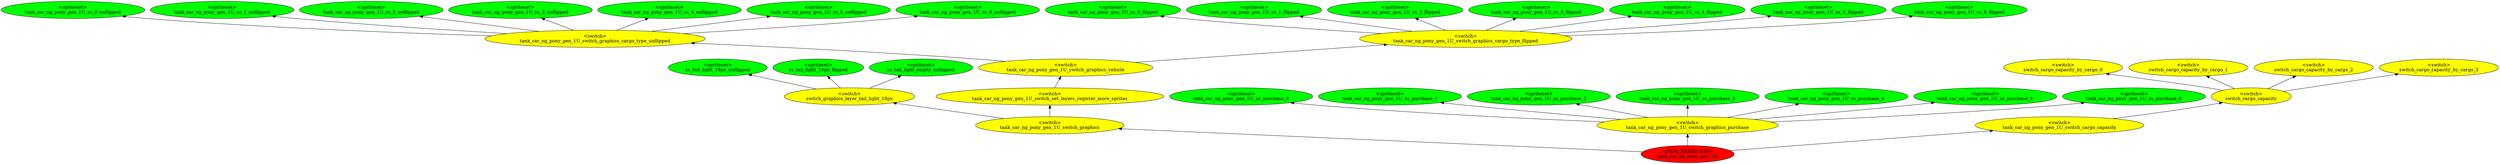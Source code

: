 digraph {
rankdir="BT"
ss_tail_light_16px_unflipped [fillcolor=green style="filled" label="<spriteset>\nss_tail_light_16px_unflipped"]
ss_tail_light_16px_flipped [fillcolor=green style="filled" label="<spriteset>\nss_tail_light_16px_flipped"]
ss_tail_light_empty_unflipped [fillcolor=green style="filled" label="<spriteset>\nss_tail_light_empty_unflipped"]
switch_graphics_layer_tail_light_16px [fillcolor=yellow style="filled" label="<switch>\nswitch_graphics_layer_tail_light_16px"]
switch_cargo_capacity_by_cargo_0 [fillcolor=yellow style="filled" label="<switch>\nswitch_cargo_capacity_by_cargo_0"]
switch_cargo_capacity_by_cargo_1 [fillcolor=yellow style="filled" label="<switch>\nswitch_cargo_capacity_by_cargo_1"]
switch_cargo_capacity_by_cargo_2 [fillcolor=yellow style="filled" label="<switch>\nswitch_cargo_capacity_by_cargo_2"]
switch_cargo_capacity_by_cargo_3 [fillcolor=yellow style="filled" label="<switch>\nswitch_cargo_capacity_by_cargo_3"]
switch_cargo_capacity [fillcolor=yellow style="filled" label="<switch>\nswitch_cargo_capacity"]
tank_car_ng_pony_gen_1U_ss_0_unflipped [fillcolor=green style="filled" label="<spriteset>\ntank_car_ng_pony_gen_1U_ss_0_unflipped"]
tank_car_ng_pony_gen_1U_ss_1_unflipped [fillcolor=green style="filled" label="<spriteset>\ntank_car_ng_pony_gen_1U_ss_1_unflipped"]
tank_car_ng_pony_gen_1U_ss_2_unflipped [fillcolor=green style="filled" label="<spriteset>\ntank_car_ng_pony_gen_1U_ss_2_unflipped"]
tank_car_ng_pony_gen_1U_ss_3_unflipped [fillcolor=green style="filled" label="<spriteset>\ntank_car_ng_pony_gen_1U_ss_3_unflipped"]
tank_car_ng_pony_gen_1U_ss_4_unflipped [fillcolor=green style="filled" label="<spriteset>\ntank_car_ng_pony_gen_1U_ss_4_unflipped"]
tank_car_ng_pony_gen_1U_ss_5_unflipped [fillcolor=green style="filled" label="<spriteset>\ntank_car_ng_pony_gen_1U_ss_5_unflipped"]
tank_car_ng_pony_gen_1U_ss_6_unflipped [fillcolor=green style="filled" label="<spriteset>\ntank_car_ng_pony_gen_1U_ss_6_unflipped"]
tank_car_ng_pony_gen_1U_switch_graphics_cargo_type_unflipped [fillcolor=yellow style="filled" label="<switch>\ntank_car_ng_pony_gen_1U_switch_graphics_cargo_type_unflipped"]
tank_car_ng_pony_gen_1U_ss_0_flipped [fillcolor=green style="filled" label="<spriteset>\ntank_car_ng_pony_gen_1U_ss_0_flipped"]
tank_car_ng_pony_gen_1U_ss_1_flipped [fillcolor=green style="filled" label="<spriteset>\ntank_car_ng_pony_gen_1U_ss_1_flipped"]
tank_car_ng_pony_gen_1U_ss_2_flipped [fillcolor=green style="filled" label="<spriteset>\ntank_car_ng_pony_gen_1U_ss_2_flipped"]
tank_car_ng_pony_gen_1U_ss_3_flipped [fillcolor=green style="filled" label="<spriteset>\ntank_car_ng_pony_gen_1U_ss_3_flipped"]
tank_car_ng_pony_gen_1U_ss_4_flipped [fillcolor=green style="filled" label="<spriteset>\ntank_car_ng_pony_gen_1U_ss_4_flipped"]
tank_car_ng_pony_gen_1U_ss_5_flipped [fillcolor=green style="filled" label="<spriteset>\ntank_car_ng_pony_gen_1U_ss_5_flipped"]
tank_car_ng_pony_gen_1U_ss_6_flipped [fillcolor=green style="filled" label="<spriteset>\ntank_car_ng_pony_gen_1U_ss_6_flipped"]
tank_car_ng_pony_gen_1U_switch_graphics_cargo_type_flipped [fillcolor=yellow style="filled" label="<switch>\ntank_car_ng_pony_gen_1U_switch_graphics_cargo_type_flipped"]
tank_car_ng_pony_gen_1U_switch_graphics_vehicle [fillcolor=yellow style="filled" label="<switch>\ntank_car_ng_pony_gen_1U_switch_graphics_vehicle"]
tank_car_ng_pony_gen_1U_ss_purchase_0 [fillcolor=green style="filled" label="<spriteset>\ntank_car_ng_pony_gen_1U_ss_purchase_0"]
tank_car_ng_pony_gen_1U_ss_purchase_1 [fillcolor=green style="filled" label="<spriteset>\ntank_car_ng_pony_gen_1U_ss_purchase_1"]
tank_car_ng_pony_gen_1U_ss_purchase_2 [fillcolor=green style="filled" label="<spriteset>\ntank_car_ng_pony_gen_1U_ss_purchase_2"]
tank_car_ng_pony_gen_1U_ss_purchase_3 [fillcolor=green style="filled" label="<spriteset>\ntank_car_ng_pony_gen_1U_ss_purchase_3"]
tank_car_ng_pony_gen_1U_ss_purchase_4 [fillcolor=green style="filled" label="<spriteset>\ntank_car_ng_pony_gen_1U_ss_purchase_4"]
tank_car_ng_pony_gen_1U_ss_purchase_5 [fillcolor=green style="filled" label="<spriteset>\ntank_car_ng_pony_gen_1U_ss_purchase_5"]
tank_car_ng_pony_gen_1U_ss_purchase_6 [fillcolor=green style="filled" label="<spriteset>\ntank_car_ng_pony_gen_1U_ss_purchase_6"]
tank_car_ng_pony_gen_1U_switch_set_layers_register_more_sprites [fillcolor=yellow style="filled" label="<switch>\ntank_car_ng_pony_gen_1U_switch_set_layers_register_more_sprites"]
tank_car_ng_pony_gen_1U_switch_graphics [fillcolor=yellow style="filled" label="<switch>\ntank_car_ng_pony_gen_1U_switch_graphics"]
tank_car_ng_pony_gen_1U_switch_graphics_purchase [fillcolor=yellow style="filled" label="<switch>\ntank_car_ng_pony_gen_1U_switch_graphics_purchase"]
tank_car_ng_pony_gen_1U_switch_cargo_capacity [fillcolor=yellow style="filled" label="<switch>\ntank_car_ng_pony_gen_1U_switch_cargo_capacity"]
tank_car_ng_pony_gen_1U [fillcolor=red style="filled" label="<FEAT_TRAINS 650>\ntank_car_ng_pony_gen_1U"]
tank_car_ng_pony_gen_1U_switch_graphics_cargo_type_flipped->tank_car_ng_pony_gen_1U_ss_0_flipped
tank_car_ng_pony_gen_1U_switch_graphics_cargo_type_flipped->tank_car_ng_pony_gen_1U_ss_6_flipped
tank_car_ng_pony_gen_1U_switch_graphics_cargo_type_unflipped->tank_car_ng_pony_gen_1U_ss_2_unflipped
tank_car_ng_pony_gen_1U_switch_graphics_cargo_type_unflipped->tank_car_ng_pony_gen_1U_ss_0_unflipped
tank_car_ng_pony_gen_1U_switch_graphics_cargo_type_unflipped->tank_car_ng_pony_gen_1U_ss_5_unflipped
tank_car_ng_pony_gen_1U_switch_graphics_cargo_type_unflipped->tank_car_ng_pony_gen_1U_ss_4_unflipped
tank_car_ng_pony_gen_1U_switch_set_layers_register_more_sprites->tank_car_ng_pony_gen_1U_switch_graphics_vehicle
tank_car_ng_pony_gen_1U_switch_graphics_purchase->tank_car_ng_pony_gen_1U_ss_purchase_3
tank_car_ng_pony_gen_1U_switch_graphics_vehicle->tank_car_ng_pony_gen_1U_switch_graphics_cargo_type_flipped
tank_car_ng_pony_gen_1U_switch_graphics_purchase->tank_car_ng_pony_gen_1U_ss_purchase_4
switch_graphics_layer_tail_light_16px->ss_tail_light_16px_flipped
tank_car_ng_pony_gen_1U_switch_graphics->switch_graphics_layer_tail_light_16px
tank_car_ng_pony_gen_1U_switch_graphics_cargo_type_flipped->tank_car_ng_pony_gen_1U_ss_5_flipped
switch_cargo_capacity->switch_cargo_capacity_by_cargo_1
tank_car_ng_pony_gen_1U->tank_car_ng_pony_gen_1U_switch_graphics_purchase
tank_car_ng_pony_gen_1U_switch_cargo_capacity->switch_cargo_capacity
switch_graphics_layer_tail_light_16px->ss_tail_light_empty_unflipped
tank_car_ng_pony_gen_1U_switch_graphics_purchase->tank_car_ng_pony_gen_1U_ss_purchase_6
switch_cargo_capacity->switch_cargo_capacity_by_cargo_3
switch_cargo_capacity->switch_cargo_capacity_by_cargo_0
tank_car_ng_pony_gen_1U_switch_graphics_cargo_type_unflipped->tank_car_ng_pony_gen_1U_ss_1_unflipped
tank_car_ng_pony_gen_1U_switch_graphics_cargo_type_flipped->tank_car_ng_pony_gen_1U_ss_4_flipped
tank_car_ng_pony_gen_1U_switch_graphics_cargo_type_flipped->tank_car_ng_pony_gen_1U_ss_1_flipped
tank_car_ng_pony_gen_1U_switch_graphics_cargo_type_unflipped->tank_car_ng_pony_gen_1U_ss_6_unflipped
switch_graphics_layer_tail_light_16px->ss_tail_light_16px_unflipped
tank_car_ng_pony_gen_1U_switch_graphics_cargo_type_flipped->tank_car_ng_pony_gen_1U_ss_2_flipped
tank_car_ng_pony_gen_1U_switch_graphics_cargo_type_unflipped->tank_car_ng_pony_gen_1U_ss_3_unflipped
tank_car_ng_pony_gen_1U_switch_graphics->tank_car_ng_pony_gen_1U_switch_set_layers_register_more_sprites
tank_car_ng_pony_gen_1U_switch_graphics_purchase->tank_car_ng_pony_gen_1U_ss_purchase_0
tank_car_ng_pony_gen_1U->tank_car_ng_pony_gen_1U_switch_graphics
tank_car_ng_pony_gen_1U_switch_graphics_purchase->tank_car_ng_pony_gen_1U_ss_purchase_1
tank_car_ng_pony_gen_1U_switch_graphics_vehicle->tank_car_ng_pony_gen_1U_switch_graphics_cargo_type_unflipped
tank_car_ng_pony_gen_1U->tank_car_ng_pony_gen_1U_switch_cargo_capacity
tank_car_ng_pony_gen_1U_switch_graphics_purchase->tank_car_ng_pony_gen_1U_ss_purchase_5
tank_car_ng_pony_gen_1U_switch_graphics_purchase->tank_car_ng_pony_gen_1U_ss_purchase_2
tank_car_ng_pony_gen_1U_switch_graphics_cargo_type_flipped->tank_car_ng_pony_gen_1U_ss_3_flipped
switch_cargo_capacity->switch_cargo_capacity_by_cargo_2
}
